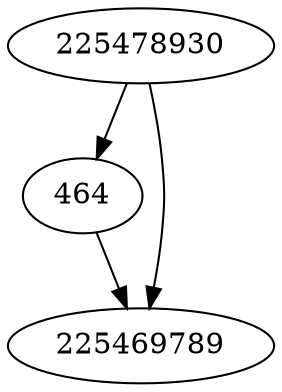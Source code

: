 strict digraph  {
464;
225478930;
225469789;
464 -> 225469789;
225478930 -> 464;
225478930 -> 225469789;
}
